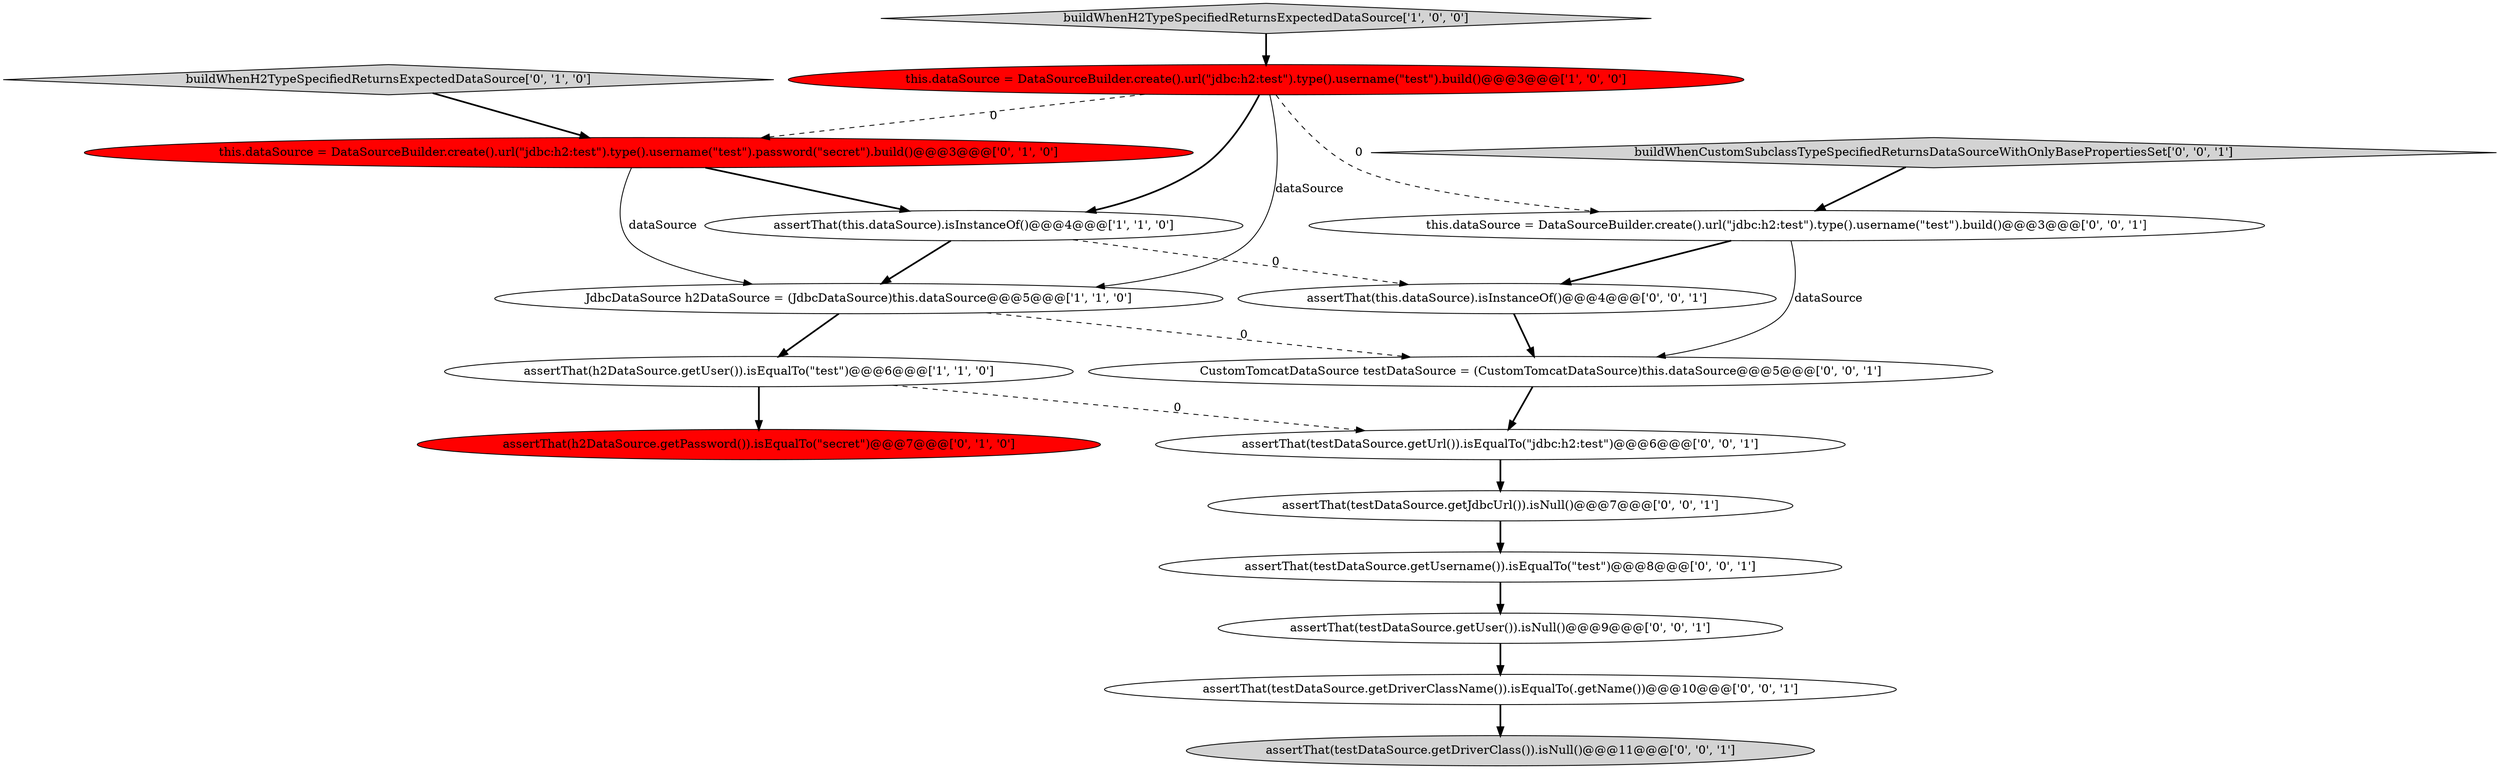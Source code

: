 digraph {
9 [style = filled, label = "assertThat(testDataSource.getUser()).isNull()@@@9@@@['0', '0', '1']", fillcolor = white, shape = ellipse image = "AAA0AAABBB3BBB"];
16 [style = filled, label = "assertThat(testDataSource.getDriverClassName()).isEqualTo(.getName())@@@10@@@['0', '0', '1']", fillcolor = white, shape = ellipse image = "AAA0AAABBB3BBB"];
10 [style = filled, label = "assertThat(testDataSource.getUrl()).isEqualTo(\"jdbc:h2:test\")@@@6@@@['0', '0', '1']", fillcolor = white, shape = ellipse image = "AAA0AAABBB3BBB"];
1 [style = filled, label = "this.dataSource = DataSourceBuilder.create().url(\"jdbc:h2:test\").type().username(\"test\").build()@@@3@@@['1', '0', '0']", fillcolor = red, shape = ellipse image = "AAA1AAABBB1BBB"];
11 [style = filled, label = "assertThat(testDataSource.getDriverClass()).isNull()@@@11@@@['0', '0', '1']", fillcolor = lightgray, shape = ellipse image = "AAA0AAABBB3BBB"];
3 [style = filled, label = "assertThat(h2DataSource.getUser()).isEqualTo(\"test\")@@@6@@@['1', '1', '0']", fillcolor = white, shape = ellipse image = "AAA0AAABBB1BBB"];
2 [style = filled, label = "buildWhenH2TypeSpecifiedReturnsExpectedDataSource['1', '0', '0']", fillcolor = lightgray, shape = diamond image = "AAA0AAABBB1BBB"];
12 [style = filled, label = "assertThat(testDataSource.getUsername()).isEqualTo(\"test\")@@@8@@@['0', '0', '1']", fillcolor = white, shape = ellipse image = "AAA0AAABBB3BBB"];
13 [style = filled, label = "buildWhenCustomSubclassTypeSpecifiedReturnsDataSourceWithOnlyBasePropertiesSet['0', '0', '1']", fillcolor = lightgray, shape = diamond image = "AAA0AAABBB3BBB"];
0 [style = filled, label = "assertThat(this.dataSource).isInstanceOf()@@@4@@@['1', '1', '0']", fillcolor = white, shape = ellipse image = "AAA0AAABBB1BBB"];
8 [style = filled, label = "assertThat(testDataSource.getJdbcUrl()).isNull()@@@7@@@['0', '0', '1']", fillcolor = white, shape = ellipse image = "AAA0AAABBB3BBB"];
4 [style = filled, label = "JdbcDataSource h2DataSource = (JdbcDataSource)this.dataSource@@@5@@@['1', '1', '0']", fillcolor = white, shape = ellipse image = "AAA0AAABBB1BBB"];
6 [style = filled, label = "assertThat(h2DataSource.getPassword()).isEqualTo(\"secret\")@@@7@@@['0', '1', '0']", fillcolor = red, shape = ellipse image = "AAA1AAABBB2BBB"];
17 [style = filled, label = "CustomTomcatDataSource testDataSource = (CustomTomcatDataSource)this.dataSource@@@5@@@['0', '0', '1']", fillcolor = white, shape = ellipse image = "AAA0AAABBB3BBB"];
15 [style = filled, label = "assertThat(this.dataSource).isInstanceOf()@@@4@@@['0', '0', '1']", fillcolor = white, shape = ellipse image = "AAA0AAABBB3BBB"];
5 [style = filled, label = "this.dataSource = DataSourceBuilder.create().url(\"jdbc:h2:test\").type().username(\"test\").password(\"secret\").build()@@@3@@@['0', '1', '0']", fillcolor = red, shape = ellipse image = "AAA1AAABBB2BBB"];
7 [style = filled, label = "buildWhenH2TypeSpecifiedReturnsExpectedDataSource['0', '1', '0']", fillcolor = lightgray, shape = diamond image = "AAA0AAABBB2BBB"];
14 [style = filled, label = "this.dataSource = DataSourceBuilder.create().url(\"jdbc:h2:test\").type().username(\"test\").build()@@@3@@@['0', '0', '1']", fillcolor = white, shape = ellipse image = "AAA0AAABBB3BBB"];
17->10 [style = bold, label=""];
4->3 [style = bold, label=""];
16->11 [style = bold, label=""];
14->17 [style = solid, label="dataSource"];
1->5 [style = dashed, label="0"];
1->14 [style = dashed, label="0"];
4->17 [style = dashed, label="0"];
2->1 [style = bold, label=""];
5->4 [style = solid, label="dataSource"];
0->15 [style = dashed, label="0"];
3->6 [style = bold, label=""];
1->0 [style = bold, label=""];
12->9 [style = bold, label=""];
1->4 [style = solid, label="dataSource"];
9->16 [style = bold, label=""];
15->17 [style = bold, label=""];
7->5 [style = bold, label=""];
10->8 [style = bold, label=""];
5->0 [style = bold, label=""];
0->4 [style = bold, label=""];
14->15 [style = bold, label=""];
3->10 [style = dashed, label="0"];
13->14 [style = bold, label=""];
8->12 [style = bold, label=""];
}
